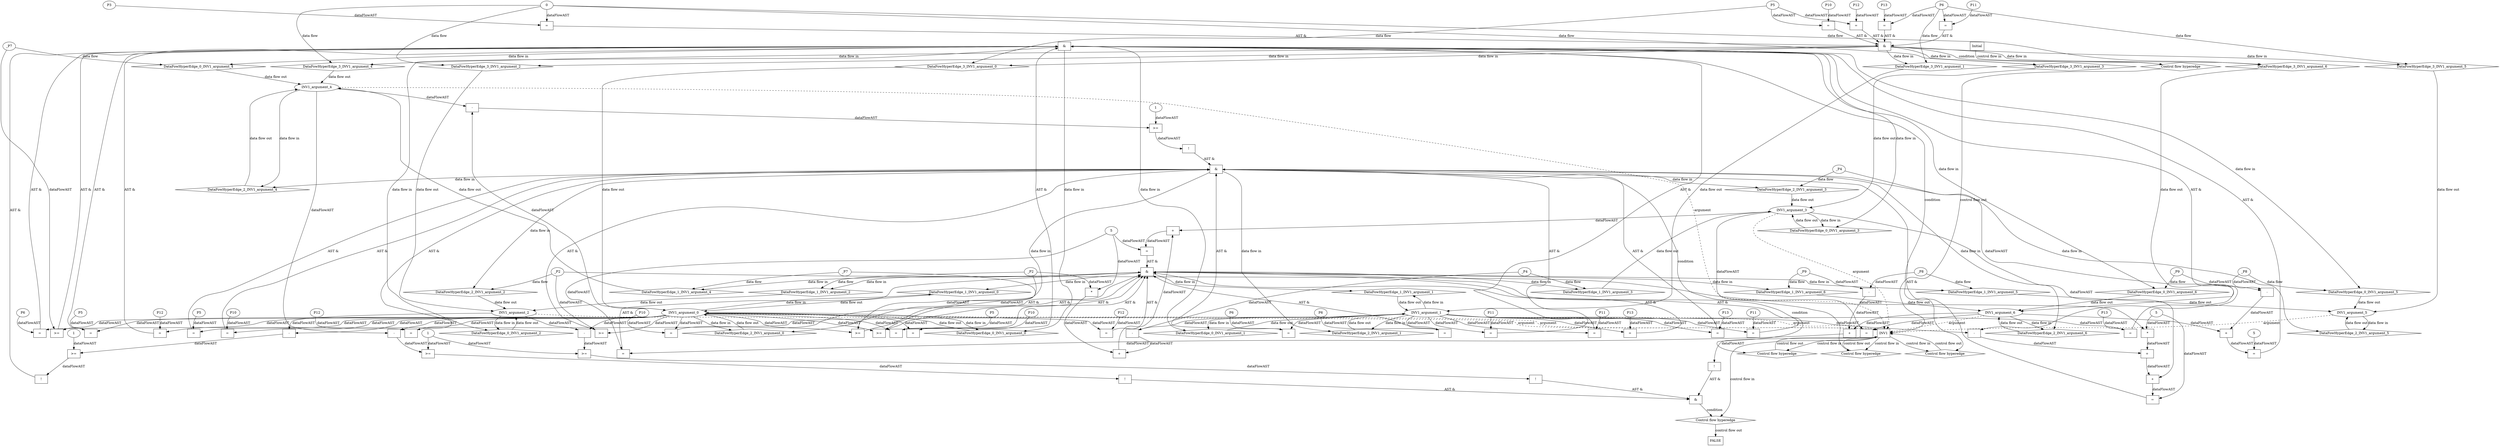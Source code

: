 digraph dag {
"INV1" [label="INV1" nodeName="INV1" class=cfn  shape="rect"];
FALSE [label="FALSE" nodeName=FALSE class=cfn  shape="rect"];
Initial [label="Initial" nodeName=Initial class=cfn  shape="rect"];
ControlFowHyperEdge_0 [label="Control flow hyperedge" nodeName=ControlFowHyperEdge_0 class=controlFlowHyperEdge shape="diamond"];
"INV1" -> ControlFowHyperEdge_0 [label="control flow in"]
ControlFowHyperEdge_0 -> "INV1" [label="control flow out"]
ControlFowHyperEdge_1 [label="Control flow hyperedge" nodeName=ControlFowHyperEdge_1 class=controlFlowHyperEdge shape="diamond"];
"INV1" -> ControlFowHyperEdge_1 [label="control flow in"]
ControlFowHyperEdge_1 -> "INV1" [label="control flow out"]
ControlFowHyperEdge_2 [label="Control flow hyperedge" nodeName=ControlFowHyperEdge_2 class=controlFlowHyperEdge shape="diamond"];
"INV1" -> ControlFowHyperEdge_2 [label="control flow in"]
ControlFowHyperEdge_2 -> "INV1" [label="control flow out"]
ControlFowHyperEdge_3 [label="Control flow hyperedge" nodeName=ControlFowHyperEdge_3 class=controlFlowHyperEdge shape="diamond"];
"Initial" -> ControlFowHyperEdge_3 [label="control flow in"]
ControlFowHyperEdge_3 -> "INV1" [label="control flow out"]
ControlFowHyperEdge_4 [label="Control flow hyperedge" nodeName=ControlFowHyperEdge_4 class=controlFlowHyperEdge shape="diamond"];
"INV1" -> ControlFowHyperEdge_4 [label="control flow in"]
ControlFowHyperEdge_4 -> "FALSE" [label="control flow out"]
"INV1_argument_0" [label="INV1_argument_0" nodeName=argument0 class=argument  head="INV1" shape="oval"];
"INV1_argument_0" -> "INV1"[label="argument" style="dashed"]
"INV1_argument_1" [label="INV1_argument_1" nodeName=argument1 class=argument  head="INV1" shape="oval"];
"INV1_argument_1" -> "INV1"[label="argument" style="dashed"]
"INV1_argument_2" [label="INV1_argument_2" nodeName=argument2 class=argument  head="INV1" shape="oval"];
"INV1_argument_2" -> "INV1"[label="argument" style="dashed"]
"INV1_argument_3" [label="INV1_argument_3" nodeName=argument3 class=argument  head="INV1" shape="oval"];
"INV1_argument_3" -> "INV1"[label="argument" style="dashed"]
"INV1_argument_4" [label="INV1_argument_4" nodeName=argument4 class=argument  head="INV1" shape="oval"];
"INV1_argument_4" -> "INV1"[label="argument" style="dashed"]
"INV1_argument_5" [label="INV1_argument_5" nodeName=argument5 class=argument  head="INV1" shape="oval"];
"INV1_argument_5" -> "INV1"[label="argument" style="dashed"]
"INV1_argument_6" [label="INV1_argument_6" nodeName=argument6 class=argument  head="INV1" shape="oval"];
"INV1_argument_6" -> "INV1"[label="argument" style="dashed"]

"xxxINV1___INV1_0xxx_and" [label="&" nodeName="xxxINV1___INV1_0xxx_and" class=Operator shape="rect"];
"xxxINV1___INV1_0xxxguard7_node_0" [label="=" nodeName="xxxINV1___INV1_0xxxguard7_node_0" class=Operator  shape="rect"];
"xxxINV1___INV1_0xxxguard7_node_1" [label="P12" nodeName="xxxINV1___INV1_0xxxguard7_node_1" class=Constant ];
"xxxINV1___INV1_0xxxguard7_node_1" -> "xxxINV1___INV1_0xxxguard7_node_0"[label="dataFlowAST"]
"INV1_argument_0" -> "xxxINV1___INV1_0xxxguard7_node_0"[label="dataFlowAST"]

"xxxINV1___INV1_0xxxguard7_node_0" -> "xxxINV1___INV1_0xxx_and" [label="AST &"];
"xxxINV1___INV1_0xxxguard8_node_0" [label="=" nodeName="xxxINV1___INV1_0xxxguard8_node_0" class=Operator  shape="rect"];
"xxxINV1___INV1_0xxxguard8_node_1" [label="P11" nodeName="xxxINV1___INV1_0xxxguard8_node_1" class=Constant ];
"xxxINV1___INV1_0xxxguard8_node_1" -> "xxxINV1___INV1_0xxxguard8_node_0"[label="dataFlowAST"]
"INV1_argument_1" -> "xxxINV1___INV1_0xxxguard8_node_0"[label="dataFlowAST"]

"xxxINV1___INV1_0xxxguard8_node_0" -> "xxxINV1___INV1_0xxx_and" [label="AST &"];
"xxxINV1___INV1_0xxxguard1_node_0" [label="=" nodeName="xxxINV1___INV1_0xxxguard1_node_0" class=Operator  shape="rect"];
"xxxINV1___INV1_0xxxguard1_node_1" [label="P6" nodeName="xxxINV1___INV1_0xxxguard1_node_1" class=Constant ];
"xxxINV1___INV1_0xxxguard1_node_1" -> "xxxINV1___INV1_0xxxguard1_node_0"[label="dataFlowAST"]
"INV1_argument_1" -> "xxxINV1___INV1_0xxxguard1_node_0"[label="dataFlowAST"]

"xxxINV1___INV1_0xxxguard1_node_0" -> "xxxINV1___INV1_0xxx_and" [label="AST &"];
"xxxINV1___INV1_0xxxguard2_node_0" [label="=" nodeName="xxxINV1___INV1_0xxxguard2_node_0" class=Operator  shape="rect"];
"xxxINV1___INV1_0xxxguard2_node_1" [label="P10" nodeName="xxxINV1___INV1_0xxxguard2_node_1" class=Constant ];
"xxxINV1___INV1_0xxxguard2_node_1" -> "xxxINV1___INV1_0xxxguard2_node_0"[label="dataFlowAST"]
"INV1_argument_0" -> "xxxINV1___INV1_0xxxguard2_node_0"[label="dataFlowAST"]

"xxxINV1___INV1_0xxxguard2_node_0" -> "xxxINV1___INV1_0xxx_and" [label="AST &"];
"xxxINV1___INV1_0xxxguard_0_node_0" [label="=" nodeName="xxxINV1___INV1_0xxxguard_0_node_0" class=Operator  shape="rect"];
"xxxINV1___INV1_0xxxguard_0_node_1" [label="P5" nodeName="xxxINV1___INV1_0xxxguard_0_node_1" class=Constant ];
"xxxINV1___INV1_0xxxguard_0_node_1" -> "xxxINV1___INV1_0xxxguard_0_node_0"[label="dataFlowAST"]
"INV1_argument_0" -> "xxxINV1___INV1_0xxxguard_0_node_0"[label="dataFlowAST"]

"xxxINV1___INV1_0xxxguard_0_node_0" -> "xxxINV1___INV1_0xxx_and" [label="AST &"];
"xxxINV1___INV1_0xxxguard6_node_0" [label="!" nodeName="xxxINV1___INV1_0xxxguard6_node_0" class=Operator shape="rect"];
"xxxINV1___INV1_0xxxguard6_node_1" [label=">=" nodeName="xxxINV1___INV1_0xxxguard6_node_1" class=Operator  shape="rect"];
"xxxINV1___INV1_0xxxguard6_node_2" [label="-" nodeName="xxxINV1___INV1_0xxxguard6_node_2" class= Operator shape="rect"];
"xxxINV1___INV1_0xxxguard6_node_5" [label="1" nodeName="xxxINV1___INV1_0xxxguard6_node_5" class=Literal ];
"xxxINV1___INV1_0xxxguard6_node_1" -> "xxxINV1___INV1_0xxxguard6_node_0"[label="dataFlowAST"]
"xxxINV1___INV1_0xxxguard6_node_2" -> "xxxINV1___INV1_0xxxguard6_node_1"[label="dataFlowAST"]
"xxxINV1___INV1_0xxxguard6_node_5" -> "xxxINV1___INV1_0xxxguard6_node_1"[label="dataFlowAST"]
"INV1_argument_0" -> "xxxINV1___INV1_0xxxguard6_node_2"[label="dataFlowAST"]
"INV1_argument_2" -> "xxxINV1___INV1_0xxxguard6_node_2"[label="dataFlowAST"]

"xxxINV1___INV1_0xxxguard6_node_0" -> "xxxINV1___INV1_0xxx_and" [label="AST &"];
"xxxINV1___INV1_0xxxguard4_node_0" [label=">=" nodeName="xxxINV1___INV1_0xxxguard4_node_0" class=Operator  shape="rect"];
"INV1_argument_0" -> "xxxINV1___INV1_0xxxguard4_node_0"[label="dataFlowAST"]
"xxxINV1___INV1_0xxxdataFlow_0_node_0" -> "xxxINV1___INV1_0xxxguard4_node_0"[label="dataFlowAST"]

"xxxINV1___INV1_0xxxguard4_node_0" -> "xxxINV1___INV1_0xxx_and" [label="AST &"];
"xxxINV1___INV1_0xxxguard3_node_0" [label="=" nodeName="xxxINV1___INV1_0xxxguard3_node_0" class=Operator  shape="rect"];
"xxxINV1___INV1_0xxxguard3_node_1" [label="+" nodeName="xxxINV1___INV1_0xxxguard3_node_1" class= Operator shape="rect"];
"xxxINV1___INV1_0xxxguard3_node_3" [label="-" nodeName="xxxINV1___INV1_0xxxguard3_node_3" class= Operator shape="rect"];
"xxxINV1___INV1_0xxxguard3_node_6" [label="5" nodeName="xxxINV1___INV1_0xxxguard3_node_6" class=Literal ];
"xxxINV1___INV1_0xxxguard3_node_1" -> "xxxINV1___INV1_0xxxguard3_node_0"[label="dataFlowAST"]
"xxxINV1___INV1_0xxxguard3_node_6" -> "xxxINV1___INV1_0xxxguard3_node_0"[label="dataFlowAST"]
"INV1_argument_6" -> "xxxINV1___INV1_0xxxguard3_node_1"[label="dataFlowAST"]
"xxxINV1___INV1_0xxxguard3_node_3" -> "xxxINV1___INV1_0xxxguard3_node_1"[label="dataFlowAST"]
"xxxINV1___INV1_0xxxdataFlow1_node_0" -> "xxxINV1___INV1_0xxxguard3_node_3"[label="dataFlowAST"]
"xxxINV1___INV1_0xxxdataFlow2_node_0" -> "xxxINV1___INV1_0xxxguard3_node_3"[label="dataFlowAST"]

"xxxINV1___INV1_0xxxguard3_node_0" -> "xxxINV1___INV1_0xxx_and" [label="AST &"];
"xxxINV1___INV1_0xxxguard5_node_0" [label="=" nodeName="xxxINV1___INV1_0xxxguard5_node_0" class=Operator  shape="rect"];
"xxxINV1___INV1_0xxxguard5_node_1" [label="P13" nodeName="xxxINV1___INV1_0xxxguard5_node_1" class=Constant ];
"xxxINV1___INV1_0xxxguard5_node_1" -> "xxxINV1___INV1_0xxxguard5_node_0"[label="dataFlowAST"]
"INV1_argument_1" -> "xxxINV1___INV1_0xxxguard5_node_0"[label="dataFlowAST"]

"xxxINV1___INV1_0xxxguard5_node_0" -> "xxxINV1___INV1_0xxx_and" [label="AST &"];
"xxxINV1___INV1_0xxx_and" -> "ControlFowHyperEdge_0" [label="condition"];
"xxxINV1___INV1_0xxxdataFlow_0_node_0" [label="_P7" nodeName="xxxINV1___INV1_0xxxdataFlow_0_node_0" class=Constant ];

"xxxINV1___INV1_0xxxdataFlow_0_node_0" -> "DataFowHyperEdge_0_INV1_argument_4" [label="data flow"];
"xxxINV1___INV1_0xxxdataFlow1_node_0" [label="_P8" nodeName="xxxINV1___INV1_0xxxdataFlow1_node_0" class=Constant ];

"xxxINV1___INV1_0xxxdataFlow1_node_0" -> "DataFowHyperEdge_0_INV1_argument_5" [label="data flow"];
"xxxINV1___INV1_0xxxdataFlow2_node_0" [label="_P9" nodeName="xxxINV1___INV1_0xxxdataFlow2_node_0" class=Constant ];

"xxxINV1___INV1_0xxxdataFlow2_node_0" -> "DataFowHyperEdge_0_INV1_argument_6" [label="data flow"];
"xxxINV1___INV1_1xxx_and" [label="&" nodeName="xxxINV1___INV1_1xxx_and" class=Operator shape="rect"];
"xxxINV1___INV1_1xxxguard9_node_0" [label="=" nodeName="xxxINV1___INV1_1xxxguard9_node_0" class=Operator  shape="rect"];
"xxxINV1___INV1_1xxxguard9_node_1" [label="P10" nodeName="xxxINV1___INV1_1xxxguard9_node_1" class=Constant ];
"xxxINV1___INV1_1xxxguard9_node_1" -> "xxxINV1___INV1_1xxxguard9_node_0"[label="dataFlowAST"]
"INV1_argument_0" -> "xxxINV1___INV1_1xxxguard9_node_0"[label="dataFlowAST"]

"xxxINV1___INV1_1xxxguard9_node_0" -> "xxxINV1___INV1_1xxx_and" [label="AST &"];
"xxxINV1___INV1_1xxxguard2_node_0" [label="=" nodeName="xxxINV1___INV1_1xxxguard2_node_0" class=Operator  shape="rect"];
"xxxINV1___INV1_1xxxguard2_node_1" [label="P6" nodeName="xxxINV1___INV1_1xxxguard2_node_1" class=Constant ];
"xxxINV1___INV1_1xxxguard2_node_1" -> "xxxINV1___INV1_1xxxguard2_node_0"[label="dataFlowAST"]
"INV1_argument_1" -> "xxxINV1___INV1_1xxxguard2_node_0"[label="dataFlowAST"]

"xxxINV1___INV1_1xxxguard2_node_0" -> "xxxINV1___INV1_1xxx_and" [label="AST &"];
"xxxINV1___INV1_1xxxguard6_node_0" [label="=" nodeName="xxxINV1___INV1_1xxxguard6_node_0" class=Operator  shape="rect"];
"xxxINV1___INV1_1xxxguard6_node_1" [label="P13" nodeName="xxxINV1___INV1_1xxxguard6_node_1" class=Constant ];
"xxxINV1___INV1_1xxxguard6_node_1" -> "xxxINV1___INV1_1xxxguard6_node_0"[label="dataFlowAST"]
"INV1_argument_1" -> "xxxINV1___INV1_1xxxguard6_node_0"[label="dataFlowAST"]

"xxxINV1___INV1_1xxxguard6_node_0" -> "xxxINV1___INV1_1xxx_and" [label="AST &"];
"xxxINV1___INV1_1xxxguard3_node_0" [label="=" nodeName="xxxINV1___INV1_1xxxguard3_node_0" class=Operator  shape="rect"];
"xxxINV1___INV1_1xxxguard3_node_1" [label="P11" nodeName="xxxINV1___INV1_1xxxguard3_node_1" class=Constant ];
"xxxINV1___INV1_1xxxguard3_node_1" -> "xxxINV1___INV1_1xxxguard3_node_0"[label="dataFlowAST"]
"INV1_argument_1" -> "xxxINV1___INV1_1xxxguard3_node_0"[label="dataFlowAST"]

"xxxINV1___INV1_1xxxguard3_node_0" -> "xxxINV1___INV1_1xxx_and" [label="AST &"];
"xxxINV1___INV1_1xxxguard_0_node_0" [label="=" nodeName="xxxINV1___INV1_1xxxguard_0_node_0" class=Operator  shape="rect"];
"xxxINV1___INV1_1xxxguard_0_node_1" [label="+" nodeName="xxxINV1___INV1_1xxxguard_0_node_1" class= Operator shape="rect"];
"xxxINV1___INV1_1xxxguard_0_node_3" [label="-" nodeName="xxxINV1___INV1_1xxxguard_0_node_3" class= Operator shape="rect"];
"xxxINV1___INV1_1xxxguard_0_node_6" [label="5" nodeName="xxxINV1___INV1_1xxxguard_0_node_6" class=Literal ];
"xxxINV1___INV1_1xxxguard_0_node_1" -> "xxxINV1___INV1_1xxxguard_0_node_0"[label="dataFlowAST"]
"xxxINV1___INV1_1xxxguard_0_node_6" -> "xxxINV1___INV1_1xxxguard_0_node_0"[label="dataFlowAST"]
"INV1_argument_6" -> "xxxINV1___INV1_1xxxguard_0_node_1"[label="dataFlowAST"]
"xxxINV1___INV1_1xxxguard_0_node_3" -> "xxxINV1___INV1_1xxxguard_0_node_1"[label="dataFlowAST"]
"xxxINV1___INV1_1xxxdataFlow4_node_0" -> "xxxINV1___INV1_1xxxguard_0_node_3"[label="dataFlowAST"]
"xxxINV1___INV1_1xxxdataFlow3_node_0" -> "xxxINV1___INV1_1xxxguard_0_node_3"[label="dataFlowAST"]

"xxxINV1___INV1_1xxxguard_0_node_0" -> "xxxINV1___INV1_1xxx_and" [label="AST &"];
"xxxINV1___INV1_1xxxguard7_node_0" [label=">=" nodeName="xxxINV1___INV1_1xxxguard7_node_0" class=Operator  shape="rect"];
"INV1_argument_0" -> "xxxINV1___INV1_1xxxguard7_node_0"[label="dataFlowAST"]
"xxxINV1___INV1_1xxxdataFlow1_node_0" -> "xxxINV1___INV1_1xxxguard7_node_0"[label="dataFlowAST"]

"xxxINV1___INV1_1xxxguard7_node_0" -> "xxxINV1___INV1_1xxx_and" [label="AST &"];
"xxxINV1___INV1_1xxxguard4_node_0" [label="=" nodeName="xxxINV1___INV1_1xxxguard4_node_0" class=Operator  shape="rect"];
"xxxINV1___INV1_1xxxguard4_node_1" [label="+" nodeName="xxxINV1___INV1_1xxxguard4_node_1" class= Operator shape="rect"];
"xxxINV1___INV1_1xxxguard4_node_3" [label="+" nodeName="xxxINV1___INV1_1xxxguard4_node_3" class= Operator shape="rect"];
"xxxINV1___INV1_1xxxguard4_node_4" [label="*" nodeName="xxxINV1___INV1_1xxxguard4_node_4" class=Operator  shape="rect"];
"xxxINV1___INV1_1xxxguard_0_node_6" [label="5" nodeName="xxxINV1___INV1_1xxxguard_0_node_6" class=Coeff ];
"xxxINV1___INV1_1xxxguard4_node_7" [label="-" nodeName="xxxINV1___INV1_1xxxguard4_node_7" class= Operator shape="rect"];
"xxxINV1___INV1_1xxxguard4_node_1" -> "xxxINV1___INV1_1xxxguard4_node_0"[label="dataFlowAST"]
"xxxINV1___INV1_1xxxguard_0_node_6" -> "xxxINV1___INV1_1xxxguard4_node_0"[label="dataFlowAST"]
"INV1_argument_3" -> "xxxINV1___INV1_1xxxguard4_node_1"[label="dataFlowAST"]
"xxxINV1___INV1_1xxxguard4_node_3" -> "xxxINV1___INV1_1xxxguard4_node_1"[label="dataFlowAST"]
"xxxINV1___INV1_1xxxguard4_node_4" -> "xxxINV1___INV1_1xxxguard4_node_3"[label="dataFlowAST"]
"xxxINV1___INV1_1xxxguard4_node_7" -> "xxxINV1___INV1_1xxxguard4_node_3"[label="dataFlowAST"]
"xxxINV1___INV1_1xxxguard_0_node_6" -> "xxxINV1___INV1_1xxxguard4_node_4"[label="dataFlowAST"]
"xxxINV1___INV1_1xxxdataFlow1_node_0" -> "xxxINV1___INV1_1xxxguard4_node_4"[label="dataFlowAST"]
"INV1_argument_1" -> "xxxINV1___INV1_1xxxguard4_node_7"[label="dataFlowAST"]
"xxxINV1___INV1_1xxxdataFlow2_node_0" -> "xxxINV1___INV1_1xxxguard4_node_7"[label="dataFlowAST"]

"xxxINV1___INV1_1xxxguard4_node_0" -> "xxxINV1___INV1_1xxx_and" [label="AST &"];
"xxxINV1___INV1_1xxxguard5_node_0" [label=">=" nodeName="xxxINV1___INV1_1xxxguard5_node_0" class=Operator  shape="rect"];
"INV1_argument_0" -> "xxxINV1___INV1_1xxxguard5_node_0"[label="dataFlowAST"]
"xxxINV1___INV1_1xxxdataFlow_0_node_0" -> "xxxINV1___INV1_1xxxguard5_node_0"[label="dataFlowAST"]

"xxxINV1___INV1_1xxxguard5_node_0" -> "xxxINV1___INV1_1xxx_and" [label="AST &"];
"xxxINV1___INV1_1xxxguard1_node_0" [label="=" nodeName="xxxINV1___INV1_1xxxguard1_node_0" class=Operator  shape="rect"];
"xxxINV1___INV1_1xxxguard1_node_1" [label="P5" nodeName="xxxINV1___INV1_1xxxguard1_node_1" class=Constant ];
"xxxINV1___INV1_1xxxguard1_node_1" -> "xxxINV1___INV1_1xxxguard1_node_0"[label="dataFlowAST"]
"INV1_argument_0" -> "xxxINV1___INV1_1xxxguard1_node_0"[label="dataFlowAST"]

"xxxINV1___INV1_1xxxguard1_node_0" -> "xxxINV1___INV1_1xxx_and" [label="AST &"];
"xxxINV1___INV1_1xxxguard8_node_0" [label="=" nodeName="xxxINV1___INV1_1xxxguard8_node_0" class=Operator  shape="rect"];
"xxxINV1___INV1_1xxxguard8_node_1" [label="P12" nodeName="xxxINV1___INV1_1xxxguard8_node_1" class=Constant ];
"xxxINV1___INV1_1xxxguard8_node_1" -> "xxxINV1___INV1_1xxxguard8_node_0"[label="dataFlowAST"]
"INV1_argument_0" -> "xxxINV1___INV1_1xxxguard8_node_0"[label="dataFlowAST"]

"xxxINV1___INV1_1xxxguard8_node_0" -> "xxxINV1___INV1_1xxx_and" [label="AST &"];
"xxxINV1___INV1_1xxx_and" -> "ControlFowHyperEdge_1" [label="condition"];
"xxxINV1___INV1_1xxxdataFlow_0_node_0" [label="_P7" nodeName="xxxINV1___INV1_1xxxdataFlow_0_node_0" class=Constant ];

"xxxINV1___INV1_1xxxdataFlow_0_node_0" -> "DataFowHyperEdge_1_INV1_argument_4" [label="data flow"];
"xxxINV1___INV1_1xxxdataFlow1_node_0" [label="_P2" nodeName="xxxINV1___INV1_1xxxdataFlow1_node_0" class=Constant ];

"xxxINV1___INV1_1xxxdataFlow1_node_0" -> "DataFowHyperEdge_1_INV1_argument_2" [label="data flow"];
"xxxINV1___INV1_1xxxdataFlow2_node_0" [label="_P4" nodeName="xxxINV1___INV1_1xxxdataFlow2_node_0" class=Constant ];

"xxxINV1___INV1_1xxxdataFlow2_node_0" -> "DataFowHyperEdge_1_INV1_argument_3" [label="data flow"];
"xxxINV1___INV1_1xxxdataFlow3_node_0" [label="_P9" nodeName="xxxINV1___INV1_1xxxdataFlow3_node_0" class=Constant ];

"xxxINV1___INV1_1xxxdataFlow3_node_0" -> "DataFowHyperEdge_1_INV1_argument_6" [label="data flow"];
"xxxINV1___INV1_1xxxdataFlow4_node_0" [label="_P8" nodeName="xxxINV1___INV1_1xxxdataFlow4_node_0" class=Constant ];

"xxxINV1___INV1_1xxxdataFlow4_node_0" -> "DataFowHyperEdge_1_INV1_argument_5" [label="data flow"];
"xxxINV1___INV1_2xxx_and" [label="&" nodeName="xxxINV1___INV1_2xxx_and" class=Operator shape="rect"];
"xxxINV1___INV1_2xxxguard3_node_0" [label="=" nodeName="xxxINV1___INV1_2xxxguard3_node_0" class=Operator  shape="rect"];
"xxxINV1___INV1_2xxxguard3_node_1" [label="+" nodeName="xxxINV1___INV1_2xxxguard3_node_1" class= Operator shape="rect"];
"xxxINV1___INV1_2xxxguard3_node_3" [label="+" nodeName="xxxINV1___INV1_2xxxguard3_node_3" class= Operator shape="rect"];
"xxxINV1___INV1_2xxxguard3_node_4" [label="*" nodeName="xxxINV1___INV1_2xxxguard3_node_4" class=Operator  shape="rect"];
"xxxINV1___INV1_2xxxguard3_node_5" [label="5" nodeName="xxxINV1___INV1_2xxxguard3_node_5" class=Coeff ];
"xxxINV1___INV1_2xxxguard3_node_7" [label="-" nodeName="xxxINV1___INV1_2xxxguard3_node_7" class= Operator shape="rect"];
"xxxINV1___INV1_2xxxguard3_node_5" [label="5" nodeName="xxxINV1___INV1_2xxxguard3_node_5" class=Literal ];
"xxxINV1___INV1_2xxxguard3_node_1" -> "xxxINV1___INV1_2xxxguard3_node_0"[label="dataFlowAST"]
"xxxINV1___INV1_2xxxguard3_node_5" -> "xxxINV1___INV1_2xxxguard3_node_0"[label="dataFlowAST"]
"INV1_argument_3" -> "xxxINV1___INV1_2xxxguard3_node_1"[label="dataFlowAST"]
"xxxINV1___INV1_2xxxguard3_node_3" -> "xxxINV1___INV1_2xxxguard3_node_1"[label="dataFlowAST"]
"xxxINV1___INV1_2xxxguard3_node_4" -> "xxxINV1___INV1_2xxxguard3_node_3"[label="dataFlowAST"]
"xxxINV1___INV1_2xxxguard3_node_7" -> "xxxINV1___INV1_2xxxguard3_node_3"[label="dataFlowAST"]
"xxxINV1___INV1_2xxxguard3_node_5" -> "xxxINV1___INV1_2xxxguard3_node_4"[label="dataFlowAST"]
"xxxINV1___INV1_2xxxdataFlow_0_node_0" -> "xxxINV1___INV1_2xxxguard3_node_4"[label="dataFlowAST"]
"INV1_argument_1" -> "xxxINV1___INV1_2xxxguard3_node_7"[label="dataFlowAST"]
"xxxINV1___INV1_2xxxdataFlow1_node_0" -> "xxxINV1___INV1_2xxxguard3_node_7"[label="dataFlowAST"]

"xxxINV1___INV1_2xxxguard3_node_0" -> "xxxINV1___INV1_2xxx_and" [label="AST &"];
"xxxINV1___INV1_2xxxguard8_node_0" [label="=" nodeName="xxxINV1___INV1_2xxxguard8_node_0" class=Operator  shape="rect"];
"xxxINV1___INV1_2xxxguard8_node_1" [label="P11" nodeName="xxxINV1___INV1_2xxxguard8_node_1" class=Constant ];
"xxxINV1___INV1_2xxxguard8_node_1" -> "xxxINV1___INV1_2xxxguard8_node_0"[label="dataFlowAST"]
"INV1_argument_1" -> "xxxINV1___INV1_2xxxguard8_node_0"[label="dataFlowAST"]

"xxxINV1___INV1_2xxxguard8_node_0" -> "xxxINV1___INV1_2xxx_and" [label="AST &"];
"xxxINV1___INV1_2xxxguard5_node_0" [label="=" nodeName="xxxINV1___INV1_2xxxguard5_node_0" class=Operator  shape="rect"];
"xxxINV1___INV1_2xxxguard5_node_1" [label="P13" nodeName="xxxINV1___INV1_2xxxguard5_node_1" class=Constant ];
"xxxINV1___INV1_2xxxguard5_node_1" -> "xxxINV1___INV1_2xxxguard5_node_0"[label="dataFlowAST"]
"INV1_argument_1" -> "xxxINV1___INV1_2xxxguard5_node_0"[label="dataFlowAST"]

"xxxINV1___INV1_2xxxguard5_node_0" -> "xxxINV1___INV1_2xxx_and" [label="AST &"];
"xxxINV1___INV1_2xxxguard4_node_0" [label="!" nodeName="xxxINV1___INV1_2xxxguard4_node_0" class=Operator shape="rect"];
"xxxINV1___INV1_2xxxguard4_node_1" [label=">=" nodeName="xxxINV1___INV1_2xxxguard4_node_1" class=Operator  shape="rect"];
"xxxINV1___INV1_2xxxguard4_node_2" [label="-" nodeName="xxxINV1___INV1_2xxxguard4_node_2" class= Operator shape="rect"];
"xxxINV1___INV1_2xxxguard4_node_5" [label="1" nodeName="xxxINV1___INV1_2xxxguard4_node_5" class=Literal ];
"xxxINV1___INV1_2xxxguard4_node_1" -> "xxxINV1___INV1_2xxxguard4_node_0"[label="dataFlowAST"]
"xxxINV1___INV1_2xxxguard4_node_2" -> "xxxINV1___INV1_2xxxguard4_node_1"[label="dataFlowAST"]
"xxxINV1___INV1_2xxxguard4_node_5" -> "xxxINV1___INV1_2xxxguard4_node_1"[label="dataFlowAST"]
"INV1_argument_0" -> "xxxINV1___INV1_2xxxguard4_node_2"[label="dataFlowAST"]
"INV1_argument_4" -> "xxxINV1___INV1_2xxxguard4_node_2"[label="dataFlowAST"]

"xxxINV1___INV1_2xxxguard4_node_0" -> "xxxINV1___INV1_2xxx_and" [label="AST &"];
"xxxINV1___INV1_2xxxguard6_node_0" [label=">=" nodeName="xxxINV1___INV1_2xxxguard6_node_0" class=Operator  shape="rect"];
"INV1_argument_0" -> "xxxINV1___INV1_2xxxguard6_node_0"[label="dataFlowAST"]
"xxxINV1___INV1_2xxxdataFlow_0_node_0" -> "xxxINV1___INV1_2xxxguard6_node_0"[label="dataFlowAST"]

"xxxINV1___INV1_2xxxguard6_node_0" -> "xxxINV1___INV1_2xxx_and" [label="AST &"];
"xxxINV1___INV1_2xxxguard_0_node_0" [label="=" nodeName="xxxINV1___INV1_2xxxguard_0_node_0" class=Operator  shape="rect"];
"xxxINV1___INV1_2xxxguard_0_node_1" [label="P5" nodeName="xxxINV1___INV1_2xxxguard_0_node_1" class=Constant ];
"xxxINV1___INV1_2xxxguard_0_node_1" -> "xxxINV1___INV1_2xxxguard_0_node_0"[label="dataFlowAST"]
"INV1_argument_0" -> "xxxINV1___INV1_2xxxguard_0_node_0"[label="dataFlowAST"]

"xxxINV1___INV1_2xxxguard_0_node_0" -> "xxxINV1___INV1_2xxx_and" [label="AST &"];
"xxxINV1___INV1_2xxxguard2_node_0" [label="=" nodeName="xxxINV1___INV1_2xxxguard2_node_0" class=Operator  shape="rect"];
"xxxINV1___INV1_2xxxguard2_node_1" [label="P10" nodeName="xxxINV1___INV1_2xxxguard2_node_1" class=Constant ];
"xxxINV1___INV1_2xxxguard2_node_1" -> "xxxINV1___INV1_2xxxguard2_node_0"[label="dataFlowAST"]
"INV1_argument_0" -> "xxxINV1___INV1_2xxxguard2_node_0"[label="dataFlowAST"]

"xxxINV1___INV1_2xxxguard2_node_0" -> "xxxINV1___INV1_2xxx_and" [label="AST &"];
"xxxINV1___INV1_2xxxguard7_node_0" [label="=" nodeName="xxxINV1___INV1_2xxxguard7_node_0" class=Operator  shape="rect"];
"xxxINV1___INV1_2xxxguard7_node_1" [label="P12" nodeName="xxxINV1___INV1_2xxxguard7_node_1" class=Constant ];
"xxxINV1___INV1_2xxxguard7_node_1" -> "xxxINV1___INV1_2xxxguard7_node_0"[label="dataFlowAST"]
"INV1_argument_0" -> "xxxINV1___INV1_2xxxguard7_node_0"[label="dataFlowAST"]

"xxxINV1___INV1_2xxxguard7_node_0" -> "xxxINV1___INV1_2xxx_and" [label="AST &"];
"xxxINV1___INV1_2xxxguard1_node_0" [label="=" nodeName="xxxINV1___INV1_2xxxguard1_node_0" class=Operator  shape="rect"];
"xxxINV1___INV1_2xxxguard1_node_1" [label="P6" nodeName="xxxINV1___INV1_2xxxguard1_node_1" class=Constant ];
"xxxINV1___INV1_2xxxguard1_node_1" -> "xxxINV1___INV1_2xxxguard1_node_0"[label="dataFlowAST"]
"INV1_argument_1" -> "xxxINV1___INV1_2xxxguard1_node_0"[label="dataFlowAST"]

"xxxINV1___INV1_2xxxguard1_node_0" -> "xxxINV1___INV1_2xxx_and" [label="AST &"];
"xxxINV1___INV1_2xxx_and" -> "ControlFowHyperEdge_2" [label="condition"];
"xxxINV1___INV1_2xxxdataFlow_0_node_0" [label="_P2" nodeName="xxxINV1___INV1_2xxxdataFlow_0_node_0" class=Constant ];

"xxxINV1___INV1_2xxxdataFlow_0_node_0" -> "DataFowHyperEdge_2_INV1_argument_2" [label="data flow"];
"xxxINV1___INV1_2xxxdataFlow1_node_0" [label="_P4" nodeName="xxxINV1___INV1_2xxxdataFlow1_node_0" class=Constant ];

"xxxINV1___INV1_2xxxdataFlow1_node_0" -> "DataFowHyperEdge_2_INV1_argument_3" [label="data flow"];
"xxxINV1___Initial_3xxx_and" [label="&" nodeName="xxxINV1___Initial_3xxx_and" class=Operator shape="rect"];
"xxxINV1___Initial_3xxxguard2_node_0" [label="=" nodeName="xxxINV1___Initial_3xxxguard2_node_0" class=Operator  shape="rect"];
"xxxINV1___Initial_3xxxguard2_node_1" [label="P13" nodeName="xxxINV1___Initial_3xxxguard2_node_1" class=Constant ];
"xxxINV1___Initial_3xxxguard2_node_1" -> "xxxINV1___Initial_3xxxguard2_node_0"[label="dataFlowAST"]
"xxxINV1___Initial_3xxxdataFlow1_node_0" -> "xxxINV1___Initial_3xxxguard2_node_0"[label="dataFlowAST"]

"xxxINV1___Initial_3xxxguard2_node_0" -> "xxxINV1___Initial_3xxx_and" [label="AST &"];
"xxxINV1___Initial_3xxxguard3_node_0" [label="=" nodeName="xxxINV1___Initial_3xxxguard3_node_0" class=Operator  shape="rect"];
"xxxINV1___Initial_3xxxguard3_node_1" [label="P12" nodeName="xxxINV1___Initial_3xxxguard3_node_1" class=Constant ];
"xxxINV1___Initial_3xxxguard3_node_1" -> "xxxINV1___Initial_3xxxguard3_node_0"[label="dataFlowAST"]
"xxxINV1___Initial_3xxxdataFlow6_node_0" -> "xxxINV1___Initial_3xxxguard3_node_0"[label="dataFlowAST"]

"xxxINV1___Initial_3xxxguard3_node_0" -> "xxxINV1___Initial_3xxx_and" [label="AST &"];
"xxxINV1___Initial_3xxxguard4_node_0" [label="=" nodeName="xxxINV1___Initial_3xxxguard4_node_0" class=Operator  shape="rect"];
"xxxINV1___Initial_3xxxguard4_node_1" [label="P3" nodeName="xxxINV1___Initial_3xxxguard4_node_1" class=Constant ];
"xxxINV1___Initial_3xxxguard4_node_1" -> "xxxINV1___Initial_3xxxguard4_node_0"[label="dataFlowAST"]
"xxxINV1___Initial_3xxxdataFlow_0_node_0" -> "xxxINV1___Initial_3xxxguard4_node_0"[label="dataFlowAST"]

"xxxINV1___Initial_3xxxguard4_node_0" -> "xxxINV1___Initial_3xxx_and" [label="AST &"];
"xxxINV1___Initial_3xxxguard_0_node_0" [label="=" nodeName="xxxINV1___Initial_3xxxguard_0_node_0" class=Operator  shape="rect"];
"xxxINV1___Initial_3xxxguard_0_node_1" [label="P10" nodeName="xxxINV1___Initial_3xxxguard_0_node_1" class=Constant ];
"xxxINV1___Initial_3xxxguard_0_node_1" -> "xxxINV1___Initial_3xxxguard_0_node_0"[label="dataFlowAST"]
"xxxINV1___Initial_3xxxdataFlow6_node_0" -> "xxxINV1___Initial_3xxxguard_0_node_0"[label="dataFlowAST"]

"xxxINV1___Initial_3xxxguard_0_node_0" -> "xxxINV1___Initial_3xxx_and" [label="AST &"];
"xxxINV1___Initial_3xxxguard1_node_0" [label="=" nodeName="xxxINV1___Initial_3xxxguard1_node_0" class=Operator  shape="rect"];
"xxxINV1___Initial_3xxxguard1_node_1" [label="P11" nodeName="xxxINV1___Initial_3xxxguard1_node_1" class=Constant ];
"xxxINV1___Initial_3xxxguard1_node_1" -> "xxxINV1___Initial_3xxxguard1_node_0"[label="dataFlowAST"]
"xxxINV1___Initial_3xxxdataFlow1_node_0" -> "xxxINV1___Initial_3xxxguard1_node_0"[label="dataFlowAST"]

"xxxINV1___Initial_3xxxguard1_node_0" -> "xxxINV1___Initial_3xxx_and" [label="AST &"];
"xxxINV1___Initial_3xxx_and" -> "ControlFowHyperEdge_3" [label="condition"];
"xxxINV1___Initial_3xxxdataFlow_0_node_0" [label="0" nodeName="xxxINV1___Initial_3xxxdataFlow_0_node_0" class=Literal ];

"xxxINV1___Initial_3xxxdataFlow_0_node_0" -> "DataFowHyperEdge_3_INV1_argument_4" [label="data flow"];
"xxxINV1___Initial_3xxxdataFlow1_node_0" [label="P6" nodeName="xxxINV1___Initial_3xxxdataFlow1_node_0" class=Constant ];

"xxxINV1___Initial_3xxxdataFlow1_node_0" -> "DataFowHyperEdge_3_INV1_argument_1" [label="data flow"];

"xxxINV1___Initial_3xxxdataFlow_0_node_0" -> "DataFowHyperEdge_3_INV1_argument_2" [label="data flow"];

"xxxINV1___Initial_3xxxdataFlow_0_node_0" -> "DataFowHyperEdge_3_INV1_argument_3" [label="data flow"];

"xxxINV1___Initial_3xxxdataFlow_0_node_0" -> "DataFowHyperEdge_3_INV1_argument_6" [label="data flow"];

"xxxINV1___Initial_3xxxdataFlow1_node_0" -> "DataFowHyperEdge_3_INV1_argument_5" [label="data flow"];
"xxxINV1___Initial_3xxxdataFlow6_node_0" [label="P5" nodeName="xxxINV1___Initial_3xxxdataFlow6_node_0" class=Constant ];

"xxxINV1___Initial_3xxxdataFlow6_node_0" -> "DataFowHyperEdge_3_INV1_argument_0" [label="data flow"];
"xxxFALSE___INV1_4xxx_and" [label="&" nodeName="xxxFALSE___INV1_4xxx_and" class=Operator shape="rect"];
"xxxFALSE___INV1_4xxxguard_0_node_0" [label="!" nodeName="xxxFALSE___INV1_4xxxguard_0_node_0" class=Operator shape="rect"];
"xxxFALSE___INV1_4xxxguard_0_node_1" [label="=" nodeName="xxxFALSE___INV1_4xxxguard_0_node_1" class=Operator  shape="rect"];
"xxxFALSE___INV1_4xxxguard_0_node_1" -> "xxxFALSE___INV1_4xxxguard_0_node_0"[label="dataFlowAST"]
"INV1_argument_3" -> "xxxFALSE___INV1_4xxxguard_0_node_1"[label="dataFlowAST"]
"INV1_argument_6" -> "xxxFALSE___INV1_4xxxguard_0_node_1"[label="dataFlowAST"]

"xxxFALSE___INV1_4xxxguard_0_node_0" -> "xxxFALSE___INV1_4xxx_and" [label="AST &"];
"xxxFALSE___INV1_4xxxguard1_node_0" [label="!" nodeName="xxxFALSE___INV1_4xxxguard1_node_0" class=Operator shape="rect"];
"xxxFALSE___INV1_4xxxguard1_node_1" [label=">=" nodeName="xxxFALSE___INV1_4xxxguard1_node_1" class=Operator  shape="rect"];
"xxxFALSE___INV1_4xxxguard1_node_2" [label="-" nodeName="xxxFALSE___INV1_4xxxguard1_node_2" class= Operator shape="rect"];
"xxxFALSE___INV1_4xxxguard1_node_5" [label="1" nodeName="xxxFALSE___INV1_4xxxguard1_node_5" class=Literal ];
"xxxFALSE___INV1_4xxxguard1_node_1" -> "xxxFALSE___INV1_4xxxguard1_node_0"[label="dataFlowAST"]
"xxxFALSE___INV1_4xxxguard1_node_2" -> "xxxFALSE___INV1_4xxxguard1_node_1"[label="dataFlowAST"]
"xxxFALSE___INV1_4xxxguard1_node_5" -> "xxxFALSE___INV1_4xxxguard1_node_1"[label="dataFlowAST"]
"INV1_argument_0" -> "xxxFALSE___INV1_4xxxguard1_node_2"[label="dataFlowAST"]
"INV1_argument_4" -> "xxxFALSE___INV1_4xxxguard1_node_2"[label="dataFlowAST"]

"xxxFALSE___INV1_4xxxguard1_node_0" -> "xxxFALSE___INV1_4xxx_and" [label="AST &"];
"xxxFALSE___INV1_4xxxguard2_node_0" [label="!" nodeName="xxxFALSE___INV1_4xxxguard2_node_0" class=Operator shape="rect"];
"xxxFALSE___INV1_4xxxguard2_node_1" [label=">=" nodeName="xxxFALSE___INV1_4xxxguard2_node_1" class=Operator  shape="rect"];
"xxxFALSE___INV1_4xxxguard2_node_2" [label="-" nodeName="xxxFALSE___INV1_4xxxguard2_node_2" class= Operator shape="rect"];
"xxxFALSE___INV1_4xxxguard2_node_1" -> "xxxFALSE___INV1_4xxxguard2_node_0"[label="dataFlowAST"]
"xxxFALSE___INV1_4xxxguard2_node_2" -> "xxxFALSE___INV1_4xxxguard2_node_1"[label="dataFlowAST"]
"xxxFALSE___INV1_4xxxguard1_node_5" -> "xxxFALSE___INV1_4xxxguard2_node_1"[label="dataFlowAST"]
"INV1_argument_0" -> "xxxFALSE___INV1_4xxxguard2_node_2"[label="dataFlowAST"]
"INV1_argument_2" -> "xxxFALSE___INV1_4xxxguard2_node_2"[label="dataFlowAST"]

"xxxFALSE___INV1_4xxxguard2_node_0" -> "xxxFALSE___INV1_4xxx_and" [label="AST &"];
"xxxFALSE___INV1_4xxx_and" -> "ControlFowHyperEdge_4" [label="condition"];
"DataFowHyperEdge_0_INV1_argument_0" [label="DataFowHyperEdge_0_INV1_argument_0" nodeName="DataFowHyperEdge_0_INV1_argument_0" class=DataFlowHyperedge shape="diamond"];
"DataFowHyperEdge_0_INV1_argument_0" -> "INV1_argument_0"[label="data flow out"]
"xxxINV1___INV1_0xxx_and" -> "DataFowHyperEdge_0_INV1_argument_0"[label="data flow in"]
"DataFowHyperEdge_0_INV1_argument_1" [label="DataFowHyperEdge_0_INV1_argument_1" nodeName="DataFowHyperEdge_0_INV1_argument_1" class=DataFlowHyperedge shape="diamond"];
"DataFowHyperEdge_0_INV1_argument_1" -> "INV1_argument_1"[label="data flow out"]
"xxxINV1___INV1_0xxx_and" -> "DataFowHyperEdge_0_INV1_argument_1"[label="data flow in"]
"DataFowHyperEdge_0_INV1_argument_2" [label="DataFowHyperEdge_0_INV1_argument_2" nodeName="DataFowHyperEdge_0_INV1_argument_2" class=DataFlowHyperedge shape="diamond"];
"DataFowHyperEdge_0_INV1_argument_2" -> "INV1_argument_2"[label="data flow out"]
"xxxINV1___INV1_0xxx_and" -> "DataFowHyperEdge_0_INV1_argument_2"[label="data flow in"]
"DataFowHyperEdge_0_INV1_argument_3" [label="DataFowHyperEdge_0_INV1_argument_3" nodeName="DataFowHyperEdge_0_INV1_argument_3" class=DataFlowHyperedge shape="diamond"];
"DataFowHyperEdge_0_INV1_argument_3" -> "INV1_argument_3"[label="data flow out"]
"xxxINV1___INV1_0xxx_and" -> "DataFowHyperEdge_0_INV1_argument_3"[label="data flow in"]
"DataFowHyperEdge_0_INV1_argument_4" [label="DataFowHyperEdge_0_INV1_argument_4" nodeName="DataFowHyperEdge_0_INV1_argument_4" class=DataFlowHyperedge shape="diamond"];
"DataFowHyperEdge_0_INV1_argument_4" -> "INV1_argument_4"[label="data flow out"]
"xxxINV1___INV1_0xxx_and" -> "DataFowHyperEdge_0_INV1_argument_4"[label="data flow in"]
"DataFowHyperEdge_0_INV1_argument_5" [label="DataFowHyperEdge_0_INV1_argument_5" nodeName="DataFowHyperEdge_0_INV1_argument_5" class=DataFlowHyperedge shape="diamond"];
"DataFowHyperEdge_0_INV1_argument_5" -> "INV1_argument_5"[label="data flow out"]
"xxxINV1___INV1_0xxx_and" -> "DataFowHyperEdge_0_INV1_argument_5"[label="data flow in"]
"DataFowHyperEdge_0_INV1_argument_6" [label="DataFowHyperEdge_0_INV1_argument_6" nodeName="DataFowHyperEdge_0_INV1_argument_6" class=DataFlowHyperedge shape="diamond"];
"DataFowHyperEdge_0_INV1_argument_6" -> "INV1_argument_6"[label="data flow out"]
"xxxINV1___INV1_0xxx_and" -> "DataFowHyperEdge_0_INV1_argument_6"[label="data flow in"]
"DataFowHyperEdge_1_INV1_argument_0" [label="DataFowHyperEdge_1_INV1_argument_0" nodeName="DataFowHyperEdge_1_INV1_argument_0" class=DataFlowHyperedge shape="diamond"];
"DataFowHyperEdge_1_INV1_argument_0" -> "INV1_argument_0"[label="data flow out"]
"xxxINV1___INV1_1xxx_and" -> "DataFowHyperEdge_1_INV1_argument_0"[label="data flow in"]
"DataFowHyperEdge_1_INV1_argument_1" [label="DataFowHyperEdge_1_INV1_argument_1" nodeName="DataFowHyperEdge_1_INV1_argument_1" class=DataFlowHyperedge shape="diamond"];
"DataFowHyperEdge_1_INV1_argument_1" -> "INV1_argument_1"[label="data flow out"]
"xxxINV1___INV1_1xxx_and" -> "DataFowHyperEdge_1_INV1_argument_1"[label="data flow in"]
"DataFowHyperEdge_1_INV1_argument_2" [label="DataFowHyperEdge_1_INV1_argument_2" nodeName="DataFowHyperEdge_1_INV1_argument_2" class=DataFlowHyperedge shape="diamond"];
"DataFowHyperEdge_1_INV1_argument_2" -> "INV1_argument_2"[label="data flow out"]
"xxxINV1___INV1_1xxx_and" -> "DataFowHyperEdge_1_INV1_argument_2"[label="data flow in"]
"DataFowHyperEdge_1_INV1_argument_3" [label="DataFowHyperEdge_1_INV1_argument_3" nodeName="DataFowHyperEdge_1_INV1_argument_3" class=DataFlowHyperedge shape="diamond"];
"DataFowHyperEdge_1_INV1_argument_3" -> "INV1_argument_3"[label="data flow out"]
"xxxINV1___INV1_1xxx_and" -> "DataFowHyperEdge_1_INV1_argument_3"[label="data flow in"]
"DataFowHyperEdge_1_INV1_argument_4" [label="DataFowHyperEdge_1_INV1_argument_4" nodeName="DataFowHyperEdge_1_INV1_argument_4" class=DataFlowHyperedge shape="diamond"];
"DataFowHyperEdge_1_INV1_argument_4" -> "INV1_argument_4"[label="data flow out"]
"xxxINV1___INV1_1xxx_and" -> "DataFowHyperEdge_1_INV1_argument_4"[label="data flow in"]
"DataFowHyperEdge_1_INV1_argument_5" [label="DataFowHyperEdge_1_INV1_argument_5" nodeName="DataFowHyperEdge_1_INV1_argument_5" class=DataFlowHyperedge shape="diamond"];
"DataFowHyperEdge_1_INV1_argument_5" -> "INV1_argument_5"[label="data flow out"]
"xxxINV1___INV1_1xxx_and" -> "DataFowHyperEdge_1_INV1_argument_5"[label="data flow in"]
"DataFowHyperEdge_1_INV1_argument_6" [label="DataFowHyperEdge_1_INV1_argument_6" nodeName="DataFowHyperEdge_1_INV1_argument_6" class=DataFlowHyperedge shape="diamond"];
"DataFowHyperEdge_1_INV1_argument_6" -> "INV1_argument_6"[label="data flow out"]
"xxxINV1___INV1_1xxx_and" -> "DataFowHyperEdge_1_INV1_argument_6"[label="data flow in"]
"DataFowHyperEdge_2_INV1_argument_0" [label="DataFowHyperEdge_2_INV1_argument_0" nodeName="DataFowHyperEdge_2_INV1_argument_0" class=DataFlowHyperedge shape="diamond"];
"DataFowHyperEdge_2_INV1_argument_0" -> "INV1_argument_0"[label="data flow out"]
"xxxINV1___INV1_2xxx_and" -> "DataFowHyperEdge_2_INV1_argument_0"[label="data flow in"]
"DataFowHyperEdge_2_INV1_argument_1" [label="DataFowHyperEdge_2_INV1_argument_1" nodeName="DataFowHyperEdge_2_INV1_argument_1" class=DataFlowHyperedge shape="diamond"];
"DataFowHyperEdge_2_INV1_argument_1" -> "INV1_argument_1"[label="data flow out"]
"xxxINV1___INV1_2xxx_and" -> "DataFowHyperEdge_2_INV1_argument_1"[label="data flow in"]
"DataFowHyperEdge_2_INV1_argument_2" [label="DataFowHyperEdge_2_INV1_argument_2" nodeName="DataFowHyperEdge_2_INV1_argument_2" class=DataFlowHyperedge shape="diamond"];
"DataFowHyperEdge_2_INV1_argument_2" -> "INV1_argument_2"[label="data flow out"]
"xxxINV1___INV1_2xxx_and" -> "DataFowHyperEdge_2_INV1_argument_2"[label="data flow in"]
"DataFowHyperEdge_2_INV1_argument_3" [label="DataFowHyperEdge_2_INV1_argument_3" nodeName="DataFowHyperEdge_2_INV1_argument_3" class=DataFlowHyperedge shape="diamond"];
"DataFowHyperEdge_2_INV1_argument_3" -> "INV1_argument_3"[label="data flow out"]
"xxxINV1___INV1_2xxx_and" -> "DataFowHyperEdge_2_INV1_argument_3"[label="data flow in"]
"DataFowHyperEdge_2_INV1_argument_4" [label="DataFowHyperEdge_2_INV1_argument_4" nodeName="DataFowHyperEdge_2_INV1_argument_4" class=DataFlowHyperedge shape="diamond"];
"DataFowHyperEdge_2_INV1_argument_4" -> "INV1_argument_4"[label="data flow out"]
"xxxINV1___INV1_2xxx_and" -> "DataFowHyperEdge_2_INV1_argument_4"[label="data flow in"]
"DataFowHyperEdge_2_INV1_argument_5" [label="DataFowHyperEdge_2_INV1_argument_5" nodeName="DataFowHyperEdge_2_INV1_argument_5" class=DataFlowHyperedge shape="diamond"];
"DataFowHyperEdge_2_INV1_argument_5" -> "INV1_argument_5"[label="data flow out"]
"xxxINV1___INV1_2xxx_and" -> "DataFowHyperEdge_2_INV1_argument_5"[label="data flow in"]
"DataFowHyperEdge_2_INV1_argument_6" [label="DataFowHyperEdge_2_INV1_argument_6" nodeName="DataFowHyperEdge_2_INV1_argument_6" class=DataFlowHyperedge shape="diamond"];
"DataFowHyperEdge_2_INV1_argument_6" -> "INV1_argument_6"[label="data flow out"]
"xxxINV1___INV1_2xxx_and" -> "DataFowHyperEdge_2_INV1_argument_6"[label="data flow in"]
"DataFowHyperEdge_3_INV1_argument_0" [label="DataFowHyperEdge_3_INV1_argument_0" nodeName="DataFowHyperEdge_3_INV1_argument_0" class=DataFlowHyperedge shape="diamond"];
"DataFowHyperEdge_3_INV1_argument_0" -> "INV1_argument_0"[label="data flow out"]
"xxxINV1___Initial_3xxx_and" -> "DataFowHyperEdge_3_INV1_argument_0"[label="data flow in"]
"DataFowHyperEdge_3_INV1_argument_1" [label="DataFowHyperEdge_3_INV1_argument_1" nodeName="DataFowHyperEdge_3_INV1_argument_1" class=DataFlowHyperedge shape="diamond"];
"DataFowHyperEdge_3_INV1_argument_1" -> "INV1_argument_1"[label="data flow out"]
"xxxINV1___Initial_3xxx_and" -> "DataFowHyperEdge_3_INV1_argument_1"[label="data flow in"]
"DataFowHyperEdge_3_INV1_argument_2" [label="DataFowHyperEdge_3_INV1_argument_2" nodeName="DataFowHyperEdge_3_INV1_argument_2" class=DataFlowHyperedge shape="diamond"];
"DataFowHyperEdge_3_INV1_argument_2" -> "INV1_argument_2"[label="data flow out"]
"xxxINV1___Initial_3xxx_and" -> "DataFowHyperEdge_3_INV1_argument_2"[label="data flow in"]
"DataFowHyperEdge_3_INV1_argument_3" [label="DataFowHyperEdge_3_INV1_argument_3" nodeName="DataFowHyperEdge_3_INV1_argument_3" class=DataFlowHyperedge shape="diamond"];
"DataFowHyperEdge_3_INV1_argument_3" -> "INV1_argument_3"[label="data flow out"]
"xxxINV1___Initial_3xxx_and" -> "DataFowHyperEdge_3_INV1_argument_3"[label="data flow in"]
"DataFowHyperEdge_3_INV1_argument_4" [label="DataFowHyperEdge_3_INV1_argument_4" nodeName="DataFowHyperEdge_3_INV1_argument_4" class=DataFlowHyperedge shape="diamond"];
"DataFowHyperEdge_3_INV1_argument_4" -> "INV1_argument_4"[label="data flow out"]
"xxxINV1___Initial_3xxx_and" -> "DataFowHyperEdge_3_INV1_argument_4"[label="data flow in"]
"DataFowHyperEdge_3_INV1_argument_5" [label="DataFowHyperEdge_3_INV1_argument_5" nodeName="DataFowHyperEdge_3_INV1_argument_5" class=DataFlowHyperedge shape="diamond"];
"DataFowHyperEdge_3_INV1_argument_5" -> "INV1_argument_5"[label="data flow out"]
"xxxINV1___Initial_3xxx_and" -> "DataFowHyperEdge_3_INV1_argument_5"[label="data flow in"]
"DataFowHyperEdge_3_INV1_argument_6" [label="DataFowHyperEdge_3_INV1_argument_6" nodeName="DataFowHyperEdge_3_INV1_argument_6" class=DataFlowHyperedge shape="diamond"];
"DataFowHyperEdge_3_INV1_argument_6" -> "INV1_argument_6"[label="data flow out"]
"xxxINV1___Initial_3xxx_and" -> "DataFowHyperEdge_3_INV1_argument_6"[label="data flow in"]
"INV1_argument_0" -> "DataFowHyperEdge_0_INV1_argument_0"[label="data flow in"]
"INV1_argument_1" -> "DataFowHyperEdge_0_INV1_argument_1"[label="data flow in"]
"INV1_argument_2" -> "DataFowHyperEdge_0_INV1_argument_2"[label="data flow in"]
"INV1_argument_3" -> "DataFowHyperEdge_0_INV1_argument_3"[label="data flow in"]
"INV1_argument_0" -> "DataFowHyperEdge_1_INV1_argument_0"[label="data flow in"]
"INV1_argument_1" -> "DataFowHyperEdge_1_INV1_argument_1"[label="data flow in"]
"INV1_argument_0" -> "DataFowHyperEdge_2_INV1_argument_0"[label="data flow in"]
"INV1_argument_5" -> "DataFowHyperEdge_2_INV1_argument_5"[label="data flow in"]
"INV1_argument_1" -> "DataFowHyperEdge_2_INV1_argument_1"[label="data flow in"]
"INV1_argument_4" -> "DataFowHyperEdge_2_INV1_argument_4"[label="data flow in"]
"INV1_argument_6" -> "DataFowHyperEdge_2_INV1_argument_6"[label="data flow in"]




}
